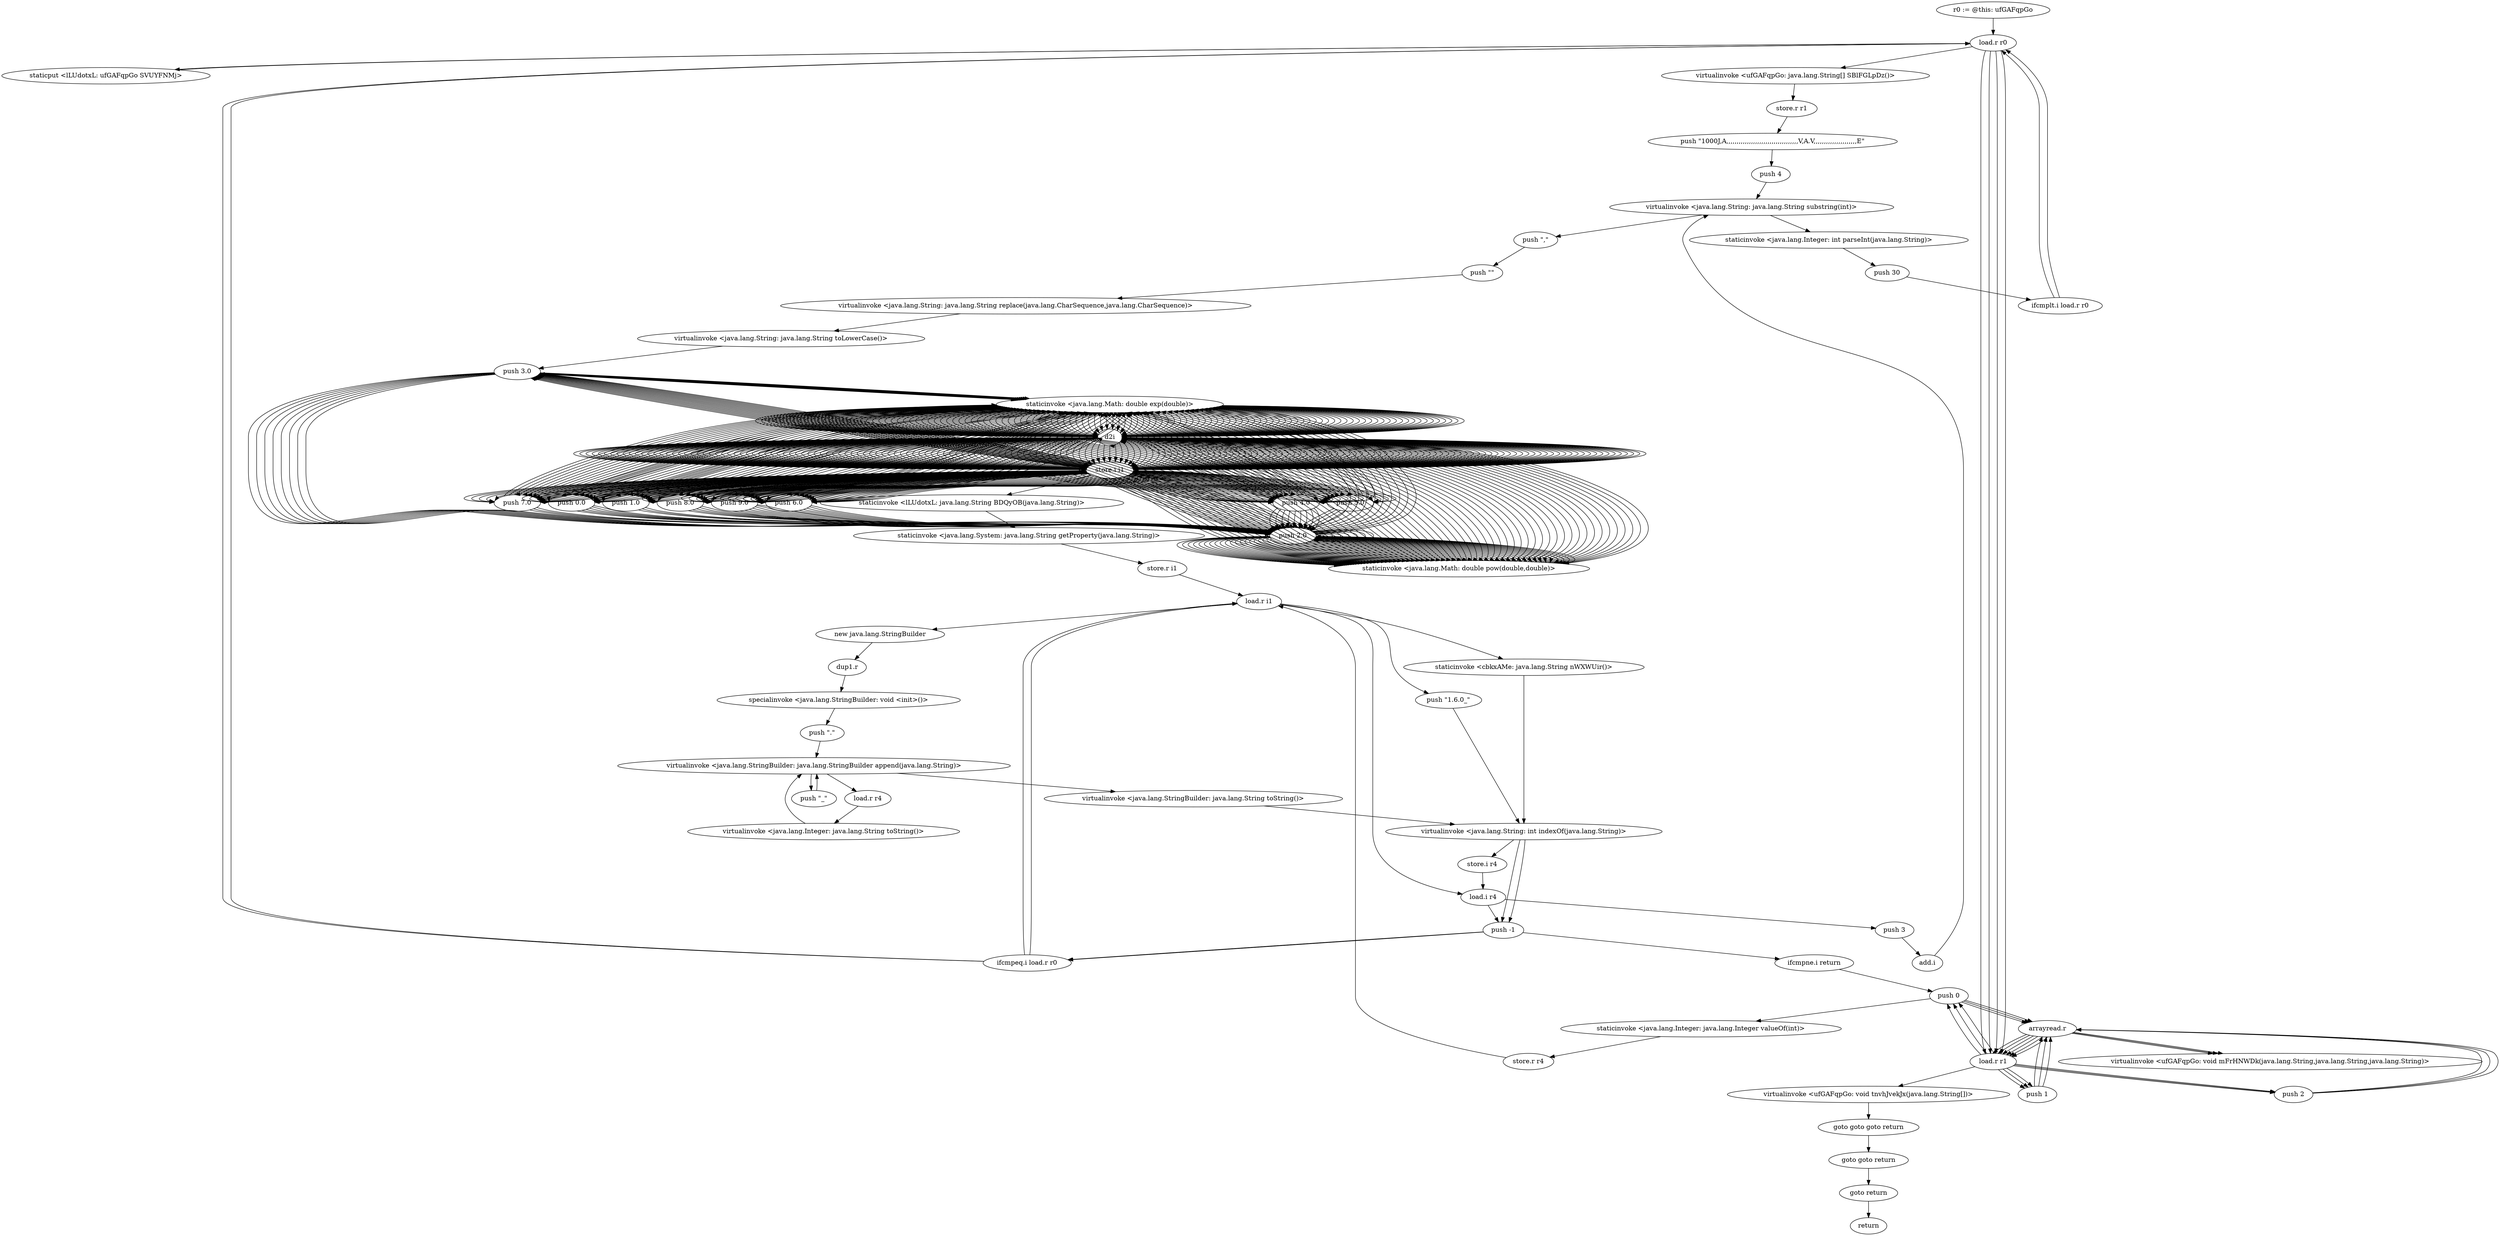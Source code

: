 digraph "" {
    "r0 := @this: ufGAFqpGo"
    "load.r r0"
    "r0 := @this: ufGAFqpGo"->"load.r r0";
    "staticput <lLUdotxL: ufGAFqpGo SVUYFNMj>"
    "load.r r0"->"staticput <lLUdotxL: ufGAFqpGo SVUYFNMj>";
    "staticput <lLUdotxL: ufGAFqpGo SVUYFNMj>"->"load.r r0";
    "virtualinvoke <ufGAFqpGo: java.lang.String[] SBlFGLpDz()>"
    "load.r r0"->"virtualinvoke <ufGAFqpGo: java.lang.String[] SBlFGLpDz()>";
    "store.r r1"
    "virtualinvoke <ufGAFqpGo: java.lang.String[] SBlFGLpDz()>"->"store.r r1";
    "push \"1000J,A,,,,,,,,,,,,,,,,,,,,,,,,,,,,,,,,,,,V,A.V,,,,,,,,,,,,,,,,,,,,,E\""
    "store.r r1"->"push \"1000J,A,,,,,,,,,,,,,,,,,,,,,,,,,,,,,,,,,,,V,A.V,,,,,,,,,,,,,,,,,,,,,E\"";
    "push 4"
    "push \"1000J,A,,,,,,,,,,,,,,,,,,,,,,,,,,,,,,,,,,,V,A.V,,,,,,,,,,,,,,,,,,,,,E\""->"push 4";
    "virtualinvoke <java.lang.String: java.lang.String substring(int)>"
    "push 4"->"virtualinvoke <java.lang.String: java.lang.String substring(int)>";
    "push \",\""
    "virtualinvoke <java.lang.String: java.lang.String substring(int)>"->"push \",\"";
    "push \"\""
    "push \",\""->"push \"\"";
    "virtualinvoke <java.lang.String: java.lang.String replace(java.lang.CharSequence,java.lang.CharSequence)>"
    "push \"\""->"virtualinvoke <java.lang.String: java.lang.String replace(java.lang.CharSequence,java.lang.CharSequence)>";
    "virtualinvoke <java.lang.String: java.lang.String toLowerCase()>"
    "virtualinvoke <java.lang.String: java.lang.String replace(java.lang.CharSequence,java.lang.CharSequence)>"->"virtualinvoke <java.lang.String: java.lang.String toLowerCase()>";
    "push 3.0"
    "virtualinvoke <java.lang.String: java.lang.String toLowerCase()>"->"push 3.0";
    "staticinvoke <java.lang.Math: double exp(double)>"
    "push 3.0"->"staticinvoke <java.lang.Math: double exp(double)>";
    "d2i"
    "staticinvoke <java.lang.Math: double exp(double)>"->"d2i";
    "store.i i1"
    "d2i"->"store.i i1";
    "push 4.0"
    "store.i i1"->"push 4.0";
    "push 2.0"
    "push 4.0"->"push 2.0";
    "staticinvoke <java.lang.Math: double pow(double,double)>"
    "push 2.0"->"staticinvoke <java.lang.Math: double pow(double,double)>";
    "staticinvoke <java.lang.Math: double pow(double,double)>"->"d2i";
    "d2i"->"store.i i1";
    "push 5.0"
    "store.i i1"->"push 5.0";
    "push 5.0"->"staticinvoke <java.lang.Math: double exp(double)>";
    "staticinvoke <java.lang.Math: double exp(double)>"->"d2i";
    "d2i"->"store.i i1";
    "push 7.0"
    "store.i i1"->"push 7.0";
    "push 7.0"->"staticinvoke <java.lang.Math: double exp(double)>";
    "staticinvoke <java.lang.Math: double exp(double)>"->"d2i";
    "d2i"->"store.i i1";
    "push 0.0"
    "store.i i1"->"push 0.0";
    "push 0.0"->"push 2.0";
    "push 2.0"->"staticinvoke <java.lang.Math: double pow(double,double)>";
    "staticinvoke <java.lang.Math: double pow(double,double)>"->"d2i";
    "d2i"->"store.i i1";
    "store.i i1"->"push 0.0";
    "push 0.0"->"staticinvoke <java.lang.Math: double exp(double)>";
    "staticinvoke <java.lang.Math: double exp(double)>"->"d2i";
    "d2i"->"store.i i1";
    "store.i i1"->"push 0.0";
    "push 0.0"->"push 2.0";
    "push 2.0"->"staticinvoke <java.lang.Math: double pow(double,double)>";
    "staticinvoke <java.lang.Math: double pow(double,double)>"->"d2i";
    "d2i"->"store.i i1";
    "store.i i1"->"push 5.0";
    "push 5.0"->"staticinvoke <java.lang.Math: double exp(double)>";
    "staticinvoke <java.lang.Math: double exp(double)>"->"d2i";
    "d2i"->"store.i i1";
    "push 1.0"
    "store.i i1"->"push 1.0";
    "push 1.0"->"push 2.0";
    "push 2.0"->"staticinvoke <java.lang.Math: double pow(double,double)>";
    "staticinvoke <java.lang.Math: double pow(double,double)>"->"d2i";
    "d2i"->"store.i i1";
    "store.i i1"->"push 1.0";
    "push 1.0"->"staticinvoke <java.lang.Math: double exp(double)>";
    "staticinvoke <java.lang.Math: double exp(double)>"->"d2i";
    "d2i"->"store.i i1";
    "push 8.0"
    "store.i i1"->"push 8.0";
    "push 8.0"->"staticinvoke <java.lang.Math: double exp(double)>";
    "staticinvoke <java.lang.Math: double exp(double)>"->"d2i";
    "d2i"->"store.i i1";
    "store.i i1"->"push 0.0";
    "push 0.0"->"push 2.0";
    "push 2.0"->"staticinvoke <java.lang.Math: double pow(double,double)>";
    "staticinvoke <java.lang.Math: double pow(double,double)>"->"d2i";
    "d2i"->"store.i i1";
    "store.i i1"->"push 0.0";
    "push 0.0"->"staticinvoke <java.lang.Math: double exp(double)>";
    "staticinvoke <java.lang.Math: double exp(double)>"->"d2i";
    "d2i"->"store.i i1";
    "push 9.0"
    "store.i i1"->"push 9.0";
    "push 9.0"->"push 2.0";
    "push 2.0"->"staticinvoke <java.lang.Math: double pow(double,double)>";
    "staticinvoke <java.lang.Math: double pow(double,double)>"->"d2i";
    "d2i"->"store.i i1";
    "store.i i1"->"push 2.0";
    "push 2.0"->"staticinvoke <java.lang.Math: double exp(double)>";
    "staticinvoke <java.lang.Math: double exp(double)>"->"d2i";
    "d2i"->"store.i i1";
    "push 6.0"
    "store.i i1"->"push 6.0";
    "push 6.0"->"push 2.0";
    "push 2.0"->"staticinvoke <java.lang.Math: double pow(double,double)>";
    "staticinvoke <java.lang.Math: double pow(double,double)>"->"d2i";
    "d2i"->"store.i i1";
    "store.i i1"->"push 7.0";
    "push 7.0"->"staticinvoke <java.lang.Math: double exp(double)>";
    "staticinvoke <java.lang.Math: double exp(double)>"->"d2i";
    "d2i"->"store.i i1";
    "store.i i1"->"push 6.0";
    "push 6.0"->"push 2.0";
    "push 2.0"->"staticinvoke <java.lang.Math: double pow(double,double)>";
    "staticinvoke <java.lang.Math: double pow(double,double)>"->"d2i";
    "d2i"->"store.i i1";
    "store.i i1"->"push 6.0";
    "push 6.0"->"staticinvoke <java.lang.Math: double exp(double)>";
    "staticinvoke <java.lang.Math: double exp(double)>"->"d2i";
    "d2i"->"store.i i1";
    "store.i i1"->"push 3.0";
    "push 3.0"->"push 2.0";
    "push 2.0"->"staticinvoke <java.lang.Math: double pow(double,double)>";
    "staticinvoke <java.lang.Math: double pow(double,double)>"->"d2i";
    "d2i"->"store.i i1";
    "store.i i1"->"push 9.0";
    "push 9.0"->"staticinvoke <java.lang.Math: double exp(double)>";
    "staticinvoke <java.lang.Math: double exp(double)>"->"d2i";
    "d2i"->"store.i i1";
    "store.i i1"->"push 7.0";
    "push 7.0"->"staticinvoke <java.lang.Math: double exp(double)>";
    "staticinvoke <java.lang.Math: double exp(double)>"->"d2i";
    "d2i"->"store.i i1";
    "store.i i1"->"push 3.0";
    "push 3.0"->"push 2.0";
    "push 2.0"->"staticinvoke <java.lang.Math: double pow(double,double)>";
    "staticinvoke <java.lang.Math: double pow(double,double)>"->"d2i";
    "d2i"->"store.i i1";
    "store.i i1"->"push 7.0";
    "push 7.0"->"staticinvoke <java.lang.Math: double exp(double)>";
    "staticinvoke <java.lang.Math: double exp(double)>"->"d2i";
    "d2i"->"store.i i1";
    "store.i i1"->"push 9.0";
    "push 9.0"->"staticinvoke <java.lang.Math: double exp(double)>";
    "staticinvoke <java.lang.Math: double exp(double)>"->"d2i";
    "d2i"->"store.i i1";
    "store.i i1"->"push 3.0";
    "push 3.0"->"push 2.0";
    "push 2.0"->"staticinvoke <java.lang.Math: double pow(double,double)>";
    "staticinvoke <java.lang.Math: double pow(double,double)>"->"d2i";
    "d2i"->"store.i i1";
    "store.i i1"->"push 3.0";
    "push 3.0"->"staticinvoke <java.lang.Math: double exp(double)>";
    "staticinvoke <java.lang.Math: double exp(double)>"->"d2i";
    "d2i"->"store.i i1";
    "store.i i1"->"push 2.0";
    "push 2.0"->"staticinvoke <java.lang.Math: double exp(double)>";
    "staticinvoke <java.lang.Math: double exp(double)>"->"d2i";
    "d2i"->"store.i i1";
    "store.i i1"->"push 9.0";
    "push 9.0"->"push 2.0";
    "push 2.0"->"staticinvoke <java.lang.Math: double pow(double,double)>";
    "staticinvoke <java.lang.Math: double pow(double,double)>"->"d2i";
    "d2i"->"store.i i1";
    "store.i i1"->"push 6.0";
    "push 6.0"->"staticinvoke <java.lang.Math: double exp(double)>";
    "staticinvoke <java.lang.Math: double exp(double)>"->"d2i";
    "d2i"->"store.i i1";
    "store.i i1"->"push 2.0";
    "push 2.0"->"staticinvoke <java.lang.Math: double exp(double)>";
    "staticinvoke <java.lang.Math: double exp(double)>"->"d2i";
    "d2i"->"store.i i1";
    "store.i i1"->"push 0.0";
    "push 0.0"->"push 2.0";
    "push 2.0"->"staticinvoke <java.lang.Math: double pow(double,double)>";
    "staticinvoke <java.lang.Math: double pow(double,double)>"->"d2i";
    "d2i"->"store.i i1";
    "store.i i1"->"push 6.0";
    "push 6.0"->"staticinvoke <java.lang.Math: double exp(double)>";
    "staticinvoke <java.lang.Math: double exp(double)>"->"d2i";
    "d2i"->"store.i i1";
    "store.i i1"->"push 6.0";
    "push 6.0"->"push 2.0";
    "push 2.0"->"staticinvoke <java.lang.Math: double pow(double,double)>";
    "staticinvoke <java.lang.Math: double pow(double,double)>"->"d2i";
    "d2i"->"store.i i1";
    "store.i i1"->"push 7.0";
    "push 7.0"->"staticinvoke <java.lang.Math: double exp(double)>";
    "staticinvoke <java.lang.Math: double exp(double)>"->"d2i";
    "d2i"->"store.i i1";
    "store.i i1"->"push 4.0";
    "push 4.0"->"staticinvoke <java.lang.Math: double exp(double)>";
    "staticinvoke <java.lang.Math: double exp(double)>"->"d2i";
    "d2i"->"store.i i1";
    "store.i i1"->"push 9.0";
    "push 9.0"->"staticinvoke <java.lang.Math: double exp(double)>";
    "staticinvoke <java.lang.Math: double exp(double)>"->"d2i";
    "d2i"->"store.i i1";
    "store.i i1"->"push 4.0";
    "push 4.0"->"push 2.0";
    "push 2.0"->"staticinvoke <java.lang.Math: double pow(double,double)>";
    "staticinvoke <java.lang.Math: double pow(double,double)>"->"d2i";
    "d2i"->"store.i i1";
    "store.i i1"->"push 8.0";
    "push 8.0"->"staticinvoke <java.lang.Math: double exp(double)>";
    "staticinvoke <java.lang.Math: double exp(double)>"->"d2i";
    "d2i"->"store.i i1";
    "store.i i1"->"push 1.0";
    "push 1.0"->"staticinvoke <java.lang.Math: double exp(double)>";
    "staticinvoke <java.lang.Math: double exp(double)>"->"d2i";
    "d2i"->"store.i i1";
    "store.i i1"->"push 3.0";
    "push 3.0"->"staticinvoke <java.lang.Math: double exp(double)>";
    "staticinvoke <java.lang.Math: double exp(double)>"->"d2i";
    "d2i"->"store.i i1";
    "store.i i1"->"push 0.0";
    "push 0.0"->"staticinvoke <java.lang.Math: double exp(double)>";
    "staticinvoke <java.lang.Math: double exp(double)>"->"d2i";
    "d2i"->"store.i i1";
    "store.i i1"->"push 2.0";
    "push 2.0"->"push 2.0";
    "push 2.0"->"staticinvoke <java.lang.Math: double pow(double,double)>";
    "staticinvoke <java.lang.Math: double pow(double,double)>"->"d2i";
    "d2i"->"store.i i1";
    "store.i i1"->"push 5.0";
    "push 5.0"->"staticinvoke <java.lang.Math: double exp(double)>";
    "staticinvoke <java.lang.Math: double exp(double)>"->"d2i";
    "d2i"->"store.i i1";
    "store.i i1"->"push 0.0";
    "push 0.0"->"staticinvoke <java.lang.Math: double exp(double)>";
    "staticinvoke <java.lang.Math: double exp(double)>"->"d2i";
    "d2i"->"store.i i1";
    "store.i i1"->"push 4.0";
    "push 4.0"->"staticinvoke <java.lang.Math: double exp(double)>";
    "staticinvoke <java.lang.Math: double exp(double)>"->"d2i";
    "d2i"->"store.i i1";
    "store.i i1"->"push 0.0";
    "push 0.0"->"push 2.0";
    "push 2.0"->"staticinvoke <java.lang.Math: double pow(double,double)>";
    "staticinvoke <java.lang.Math: double pow(double,double)>"->"d2i";
    "d2i"->"store.i i1";
    "store.i i1"->"push 4.0";
    "push 4.0"->"staticinvoke <java.lang.Math: double exp(double)>";
    "staticinvoke <java.lang.Math: double exp(double)>"->"d2i";
    "d2i"->"store.i i1";
    "store.i i1"->"push 8.0";
    "push 8.0"->"push 2.0";
    "push 2.0"->"staticinvoke <java.lang.Math: double pow(double,double)>";
    "staticinvoke <java.lang.Math: double pow(double,double)>"->"d2i";
    "d2i"->"store.i i1";
    "store.i i1"->"push 9.0";
    "push 9.0"->"staticinvoke <java.lang.Math: double exp(double)>";
    "staticinvoke <java.lang.Math: double exp(double)>"->"d2i";
    "d2i"->"store.i i1";
    "store.i i1"->"push 3.0";
    "push 3.0"->"push 2.0";
    "push 2.0"->"staticinvoke <java.lang.Math: double pow(double,double)>";
    "staticinvoke <java.lang.Math: double pow(double,double)>"->"d2i";
    "d2i"->"store.i i1";
    "store.i i1"->"push 9.0";
    "push 9.0"->"staticinvoke <java.lang.Math: double exp(double)>";
    "staticinvoke <java.lang.Math: double exp(double)>"->"d2i";
    "d2i"->"store.i i1";
    "store.i i1"->"push 6.0";
    "push 6.0"->"staticinvoke <java.lang.Math: double exp(double)>";
    "staticinvoke <java.lang.Math: double exp(double)>"->"d2i";
    "d2i"->"store.i i1";
    "store.i i1"->"push 0.0";
    "push 0.0"->"push 2.0";
    "push 2.0"->"staticinvoke <java.lang.Math: double pow(double,double)>";
    "staticinvoke <java.lang.Math: double pow(double,double)>"->"d2i";
    "d2i"->"store.i i1";
    "store.i i1"->"push 4.0";
    "push 4.0"->"staticinvoke <java.lang.Math: double exp(double)>";
    "staticinvoke <java.lang.Math: double exp(double)>"->"d2i";
    "d2i"->"store.i i1";
    "store.i i1"->"push 4.0";
    "push 4.0"->"staticinvoke <java.lang.Math: double exp(double)>";
    "staticinvoke <java.lang.Math: double exp(double)>"->"d2i";
    "d2i"->"store.i i1";
    "store.i i1"->"push 1.0";
    "push 1.0"->"staticinvoke <java.lang.Math: double exp(double)>";
    "staticinvoke <java.lang.Math: double exp(double)>"->"d2i";
    "d2i"->"store.i i1";
    "store.i i1"->"push 5.0";
    "push 5.0"->"push 2.0";
    "push 2.0"->"staticinvoke <java.lang.Math: double pow(double,double)>";
    "staticinvoke <java.lang.Math: double pow(double,double)>"->"d2i";
    "d2i"->"store.i i1";
    "store.i i1"->"push 8.0";
    "push 8.0"->"staticinvoke <java.lang.Math: double exp(double)>";
    "staticinvoke <java.lang.Math: double exp(double)>"->"d2i";
    "d2i"->"store.i i1";
    "store.i i1"->"push 5.0";
    "push 5.0"->"staticinvoke <java.lang.Math: double exp(double)>";
    "staticinvoke <java.lang.Math: double exp(double)>"->"d2i";
    "d2i"->"store.i i1";
    "store.i i1"->"push 5.0";
    "push 5.0"->"staticinvoke <java.lang.Math: double exp(double)>";
    "staticinvoke <java.lang.Math: double exp(double)>"->"d2i";
    "d2i"->"store.i i1";
    "store.i i1"->"push 5.0";
    "push 5.0"->"staticinvoke <java.lang.Math: double exp(double)>";
    "staticinvoke <java.lang.Math: double exp(double)>"->"d2i";
    "d2i"->"store.i i1";
    "store.i i1"->"push 7.0";
    "push 7.0"->"staticinvoke <java.lang.Math: double exp(double)>";
    "staticinvoke <java.lang.Math: double exp(double)>"->"d2i";
    "d2i"->"store.i i1";
    "store.i i1"->"push 2.0";
    "push 2.0"->"staticinvoke <java.lang.Math: double exp(double)>";
    "staticinvoke <java.lang.Math: double exp(double)>"->"d2i";
    "d2i"->"store.i i1";
    "store.i i1"->"push 9.0";
    "push 9.0"->"staticinvoke <java.lang.Math: double exp(double)>";
    "staticinvoke <java.lang.Math: double exp(double)>"->"d2i";
    "d2i"->"store.i i1";
    "store.i i1"->"push 2.0";
    "push 2.0"->"staticinvoke <java.lang.Math: double exp(double)>";
    "staticinvoke <java.lang.Math: double exp(double)>"->"d2i";
    "d2i"->"store.i i1";
    "store.i i1"->"push 6.0";
    "push 6.0"->"push 2.0";
    "push 2.0"->"staticinvoke <java.lang.Math: double pow(double,double)>";
    "staticinvoke <java.lang.Math: double pow(double,double)>"->"d2i";
    "d2i"->"store.i i1";
    "store.i i1"->"push 4.0";
    "push 4.0"->"staticinvoke <java.lang.Math: double exp(double)>";
    "staticinvoke <java.lang.Math: double exp(double)>"->"d2i";
    "d2i"->"store.i i1";
    "store.i i1"->"push 6.0";
    "push 6.0"->"staticinvoke <java.lang.Math: double exp(double)>";
    "staticinvoke <java.lang.Math: double exp(double)>"->"d2i";
    "d2i"->"store.i i1";
    "store.i i1"->"push 8.0";
    "push 8.0"->"staticinvoke <java.lang.Math: double exp(double)>";
    "staticinvoke <java.lang.Math: double exp(double)>"->"d2i";
    "d2i"->"store.i i1";
    "store.i i1"->"push 1.0";
    "push 1.0"->"push 2.0";
    "push 2.0"->"staticinvoke <java.lang.Math: double pow(double,double)>";
    "staticinvoke <java.lang.Math: double pow(double,double)>"->"d2i";
    "d2i"->"store.i i1";
    "store.i i1"->"push 3.0";
    "push 3.0"->"staticinvoke <java.lang.Math: double exp(double)>";
    "staticinvoke <java.lang.Math: double exp(double)>"->"d2i";
    "d2i"->"store.i i1";
    "store.i i1"->"push 5.0";
    "push 5.0"->"push 2.0";
    "push 2.0"->"staticinvoke <java.lang.Math: double pow(double,double)>";
    "staticinvoke <java.lang.Math: double pow(double,double)>"->"d2i";
    "d2i"->"store.i i1";
    "store.i i1"->"push 0.0";
    "push 0.0"->"staticinvoke <java.lang.Math: double exp(double)>";
    "staticinvoke <java.lang.Math: double exp(double)>"->"d2i";
    "d2i"->"store.i i1";
    "store.i i1"->"push 4.0";
    "push 4.0"->"push 2.0";
    "push 2.0"->"staticinvoke <java.lang.Math: double pow(double,double)>";
    "staticinvoke <java.lang.Math: double pow(double,double)>"->"d2i";
    "d2i"->"store.i i1";
    "store.i i1"->"push 5.0";
    "push 5.0"->"staticinvoke <java.lang.Math: double exp(double)>";
    "staticinvoke <java.lang.Math: double exp(double)>"->"d2i";
    "d2i"->"store.i i1";
    "store.i i1"->"push 2.0";
    "push 2.0"->"push 2.0";
    "push 2.0"->"staticinvoke <java.lang.Math: double pow(double,double)>";
    "staticinvoke <java.lang.Math: double pow(double,double)>"->"d2i";
    "d2i"->"store.i i1";
    "store.i i1"->"push 5.0";
    "push 5.0"->"staticinvoke <java.lang.Math: double exp(double)>";
    "staticinvoke <java.lang.Math: double exp(double)>"->"d2i";
    "d2i"->"store.i i1";
    "store.i i1"->"push 7.0";
    "push 7.0"->"push 2.0";
    "push 2.0"->"staticinvoke <java.lang.Math: double pow(double,double)>";
    "staticinvoke <java.lang.Math: double pow(double,double)>"->"d2i";
    "d2i"->"store.i i1";
    "store.i i1"->"push 6.0";
    "push 6.0"->"staticinvoke <java.lang.Math: double exp(double)>";
    "staticinvoke <java.lang.Math: double exp(double)>"->"d2i";
    "d2i"->"store.i i1";
    "store.i i1"->"push 6.0";
    "push 6.0"->"staticinvoke <java.lang.Math: double exp(double)>";
    "staticinvoke <java.lang.Math: double exp(double)>"->"d2i";
    "d2i"->"store.i i1";
    "store.i i1"->"push 9.0";
    "push 9.0"->"staticinvoke <java.lang.Math: double exp(double)>";
    "staticinvoke <java.lang.Math: double exp(double)>"->"d2i";
    "d2i"->"store.i i1";
    "store.i i1"->"push 8.0";
    "push 8.0"->"staticinvoke <java.lang.Math: double exp(double)>";
    "staticinvoke <java.lang.Math: double exp(double)>"->"d2i";
    "d2i"->"store.i i1";
    "store.i i1"->"push 6.0";
    "push 6.0"->"push 2.0";
    "push 2.0"->"staticinvoke <java.lang.Math: double pow(double,double)>";
    "staticinvoke <java.lang.Math: double pow(double,double)>"->"d2i";
    "d2i"->"store.i i1";
    "store.i i1"->"push 7.0";
    "push 7.0"->"staticinvoke <java.lang.Math: double exp(double)>";
    "staticinvoke <java.lang.Math: double exp(double)>"->"d2i";
    "d2i"->"store.i i1";
    "store.i i1"->"push 5.0";
    "push 5.0"->"push 2.0";
    "push 2.0"->"staticinvoke <java.lang.Math: double pow(double,double)>";
    "staticinvoke <java.lang.Math: double pow(double,double)>"->"d2i";
    "d2i"->"store.i i1";
    "store.i i1"->"push 7.0";
    "push 7.0"->"staticinvoke <java.lang.Math: double exp(double)>";
    "staticinvoke <java.lang.Math: double exp(double)>"->"d2i";
    "d2i"->"store.i i1";
    "store.i i1"->"push 7.0";
    "push 7.0"->"staticinvoke <java.lang.Math: double exp(double)>";
    "staticinvoke <java.lang.Math: double exp(double)>"->"d2i";
    "d2i"->"store.i i1";
    "store.i i1"->"push 1.0";
    "push 1.0"->"staticinvoke <java.lang.Math: double exp(double)>";
    "staticinvoke <java.lang.Math: double exp(double)>"->"d2i";
    "d2i"->"store.i i1";
    "store.i i1"->"push 7.0";
    "push 7.0"->"push 2.0";
    "push 2.0"->"staticinvoke <java.lang.Math: double pow(double,double)>";
    "staticinvoke <java.lang.Math: double pow(double,double)>"->"d2i";
    "d2i"->"store.i i1";
    "store.i i1"->"push 7.0";
    "push 7.0"->"staticinvoke <java.lang.Math: double exp(double)>";
    "staticinvoke <java.lang.Math: double exp(double)>"->"d2i";
    "d2i"->"store.i i1";
    "store.i i1"->"push 2.0";
    "push 2.0"->"push 2.0";
    "push 2.0"->"staticinvoke <java.lang.Math: double pow(double,double)>";
    "staticinvoke <java.lang.Math: double pow(double,double)>"->"d2i";
    "d2i"->"store.i i1";
    "store.i i1"->"push 2.0";
    "push 2.0"->"staticinvoke <java.lang.Math: double exp(double)>";
    "staticinvoke <java.lang.Math: double exp(double)>"->"d2i";
    "d2i"->"store.i i1";
    "store.i i1"->"push 4.0";
    "push 4.0"->"staticinvoke <java.lang.Math: double exp(double)>";
    "staticinvoke <java.lang.Math: double exp(double)>"->"d2i";
    "d2i"->"store.i i1";
    "store.i i1"->"push 3.0";
    "push 3.0"->"push 2.0";
    "push 2.0"->"staticinvoke <java.lang.Math: double pow(double,double)>";
    "staticinvoke <java.lang.Math: double pow(double,double)>"->"d2i";
    "d2i"->"store.i i1";
    "store.i i1"->"push 6.0";
    "push 6.0"->"staticinvoke <java.lang.Math: double exp(double)>";
    "staticinvoke <java.lang.Math: double exp(double)>"->"d2i";
    "d2i"->"store.i i1";
    "store.i i1"->"push 6.0";
    "push 6.0"->"staticinvoke <java.lang.Math: double exp(double)>";
    "staticinvoke <java.lang.Math: double exp(double)>"->"d2i";
    "d2i"->"store.i i1";
    "store.i i1"->"push 1.0";
    "push 1.0"->"staticinvoke <java.lang.Math: double exp(double)>";
    "staticinvoke <java.lang.Math: double exp(double)>"->"d2i";
    "d2i"->"store.i i1";
    "store.i i1"->"push 4.0";
    "push 4.0"->"push 2.0";
    "push 2.0"->"staticinvoke <java.lang.Math: double pow(double,double)>";
    "staticinvoke <java.lang.Math: double pow(double,double)>"->"d2i";
    "d2i"->"store.i i1";
    "store.i i1"->"push 6.0";
    "push 6.0"->"staticinvoke <java.lang.Math: double exp(double)>";
    "staticinvoke <java.lang.Math: double exp(double)>"->"d2i";
    "d2i"->"store.i i1";
    "store.i i1"->"push 3.0";
    "push 3.0"->"staticinvoke <java.lang.Math: double exp(double)>";
    "staticinvoke <java.lang.Math: double exp(double)>"->"d2i";
    "d2i"->"store.i i1";
    "store.i i1"->"push 7.0";
    "push 7.0"->"staticinvoke <java.lang.Math: double exp(double)>";
    "staticinvoke <java.lang.Math: double exp(double)>"->"d2i";
    "d2i"->"store.i i1";
    "store.i i1"->"push 5.0";
    "push 5.0"->"staticinvoke <java.lang.Math: double exp(double)>";
    "staticinvoke <java.lang.Math: double exp(double)>"->"d2i";
    "d2i"->"store.i i1";
    "store.i i1"->"push 8.0";
    "push 8.0"->"staticinvoke <java.lang.Math: double exp(double)>";
    "staticinvoke <java.lang.Math: double exp(double)>"->"d2i";
    "d2i"->"store.i i1";
    "store.i i1"->"push 3.0";
    "push 3.0"->"push 2.0";
    "push 2.0"->"staticinvoke <java.lang.Math: double pow(double,double)>";
    "staticinvoke <java.lang.Math: double pow(double,double)>"->"d2i";
    "d2i"->"store.i i1";
    "store.i i1"->"push 3.0";
    "push 3.0"->"staticinvoke <java.lang.Math: double exp(double)>";
    "staticinvoke <java.lang.Math: double exp(double)>"->"d2i";
    "d2i"->"store.i i1";
    "store.i i1"->"push 6.0";
    "push 6.0"->"staticinvoke <java.lang.Math: double exp(double)>";
    "staticinvoke <java.lang.Math: double exp(double)>"->"d2i";
    "d2i"->"store.i i1";
    "store.i i1"->"push 0.0";
    "push 0.0"->"staticinvoke <java.lang.Math: double exp(double)>";
    "staticinvoke <java.lang.Math: double exp(double)>"->"d2i";
    "d2i"->"store.i i1";
    "store.i i1"->"push 6.0";
    "push 6.0"->"staticinvoke <java.lang.Math: double exp(double)>";
    "staticinvoke <java.lang.Math: double exp(double)>"->"d2i";
    "d2i"->"store.i i1";
    "store.i i1"->"push 0.0";
    "push 0.0"->"staticinvoke <java.lang.Math: double exp(double)>";
    "staticinvoke <java.lang.Math: double exp(double)>"->"d2i";
    "d2i"->"store.i i1";
    "store.i i1"->"push 5.0";
    "push 5.0"->"push 2.0";
    "push 2.0"->"staticinvoke <java.lang.Math: double pow(double,double)>";
    "staticinvoke <java.lang.Math: double pow(double,double)>"->"d2i";
    "d2i"->"store.i i1";
    "store.i i1"->"push 9.0";
    "push 9.0"->"staticinvoke <java.lang.Math: double exp(double)>";
    "staticinvoke <java.lang.Math: double exp(double)>"->"d2i";
    "d2i"->"store.i i1";
    "store.i i1"->"push 4.0";
    "push 4.0"->"push 2.0";
    "push 2.0"->"staticinvoke <java.lang.Math: double pow(double,double)>";
    "staticinvoke <java.lang.Math: double pow(double,double)>"->"d2i";
    "d2i"->"store.i i1";
    "store.i i1"->"push 4.0";
    "push 4.0"->"staticinvoke <java.lang.Math: double exp(double)>";
    "staticinvoke <java.lang.Math: double exp(double)>"->"d2i";
    "d2i"->"store.i i1";
    "store.i i1"->"push 1.0";
    "push 1.0"->"staticinvoke <java.lang.Math: double exp(double)>";
    "staticinvoke <java.lang.Math: double exp(double)>"->"d2i";
    "d2i"->"store.i i1";
    "store.i i1"->"push 9.0";
    "push 9.0"->"push 2.0";
    "push 2.0"->"staticinvoke <java.lang.Math: double pow(double,double)>";
    "staticinvoke <java.lang.Math: double pow(double,double)>"->"d2i";
    "d2i"->"store.i i1";
    "store.i i1"->"push 7.0";
    "push 7.0"->"staticinvoke <java.lang.Math: double exp(double)>";
    "staticinvoke <java.lang.Math: double exp(double)>"->"d2i";
    "d2i"->"store.i i1";
    "store.i i1"->"push 1.0";
    "push 1.0"->"push 2.0";
    "push 2.0"->"staticinvoke <java.lang.Math: double pow(double,double)>";
    "staticinvoke <java.lang.Math: double pow(double,double)>"->"d2i";
    "d2i"->"store.i i1";
    "store.i i1"->"push 0.0";
    "push 0.0"->"staticinvoke <java.lang.Math: double exp(double)>";
    "staticinvoke <java.lang.Math: double exp(double)>"->"d2i";
    "d2i"->"store.i i1";
    "store.i i1"->"push 1.0";
    "push 1.0"->"staticinvoke <java.lang.Math: double exp(double)>";
    "staticinvoke <java.lang.Math: double exp(double)>"->"d2i";
    "d2i"->"store.i i1";
    "store.i i1"->"push 9.0";
    "push 9.0"->"push 2.0";
    "push 2.0"->"staticinvoke <java.lang.Math: double pow(double,double)>";
    "staticinvoke <java.lang.Math: double pow(double,double)>"->"d2i";
    "d2i"->"store.i i1";
    "store.i i1"->"push 5.0";
    "push 5.0"->"staticinvoke <java.lang.Math: double exp(double)>";
    "staticinvoke <java.lang.Math: double exp(double)>"->"d2i";
    "d2i"->"store.i i1";
    "store.i i1"->"push 9.0";
    "push 9.0"->"staticinvoke <java.lang.Math: double exp(double)>";
    "staticinvoke <java.lang.Math: double exp(double)>"->"d2i";
    "d2i"->"store.i i1";
    "store.i i1"->"push 7.0";
    "push 7.0"->"staticinvoke <java.lang.Math: double exp(double)>";
    "staticinvoke <java.lang.Math: double exp(double)>"->"d2i";
    "d2i"->"store.i i1";
    "store.i i1"->"push 0.0";
    "push 0.0"->"staticinvoke <java.lang.Math: double exp(double)>";
    "staticinvoke <java.lang.Math: double exp(double)>"->"d2i";
    "d2i"->"store.i i1";
    "store.i i1"->"push 1.0";
    "push 1.0"->"staticinvoke <java.lang.Math: double exp(double)>";
    "staticinvoke <java.lang.Math: double exp(double)>"->"d2i";
    "d2i"->"store.i i1";
    "store.i i1"->"push 2.0";
    "push 2.0"->"staticinvoke <java.lang.Math: double exp(double)>";
    "staticinvoke <java.lang.Math: double exp(double)>"->"d2i";
    "d2i"->"store.i i1";
    "store.i i1"->"push 8.0";
    "push 8.0"->"push 2.0";
    "push 2.0"->"staticinvoke <java.lang.Math: double pow(double,double)>";
    "staticinvoke <java.lang.Math: double pow(double,double)>"->"d2i";
    "d2i"->"store.i i1";
    "store.i i1"->"push 5.0";
    "push 5.0"->"staticinvoke <java.lang.Math: double exp(double)>";
    "staticinvoke <java.lang.Math: double exp(double)>"->"d2i";
    "d2i"->"store.i i1";
    "store.i i1"->"push 0.0";
    "push 0.0"->"staticinvoke <java.lang.Math: double exp(double)>";
    "staticinvoke <java.lang.Math: double exp(double)>"->"d2i";
    "d2i"->"store.i i1";
    "store.i i1"->"push 3.0";
    "push 3.0"->"staticinvoke <java.lang.Math: double exp(double)>";
    "staticinvoke <java.lang.Math: double exp(double)>"->"d2i";
    "d2i"->"store.i i1";
    "store.i i1"->"push 6.0";
    "push 6.0"->"staticinvoke <java.lang.Math: double exp(double)>";
    "staticinvoke <java.lang.Math: double exp(double)>"->"d2i";
    "d2i"->"store.i i1";
    "store.i i1"->"push 2.0";
    "push 2.0"->"push 2.0";
    "push 2.0"->"staticinvoke <java.lang.Math: double pow(double,double)>";
    "staticinvoke <java.lang.Math: double pow(double,double)>"->"d2i";
    "d2i"->"store.i i1";
    "store.i i1"->"push 6.0";
    "push 6.0"->"staticinvoke <java.lang.Math: double exp(double)>";
    "staticinvoke <java.lang.Math: double exp(double)>"->"d2i";
    "d2i"->"store.i i1";
    "store.i i1"->"push 2.0";
    "push 2.0"->"push 2.0";
    "push 2.0"->"staticinvoke <java.lang.Math: double pow(double,double)>";
    "staticinvoke <java.lang.Math: double pow(double,double)>"->"d2i";
    "d2i"->"store.i i1";
    "store.i i1"->"push 0.0";
    "push 0.0"->"staticinvoke <java.lang.Math: double exp(double)>";
    "staticinvoke <java.lang.Math: double exp(double)>"->"d2i";
    "d2i"->"store.i i1";
    "store.i i1"->"push 8.0";
    "push 8.0"->"push 2.0";
    "push 2.0"->"staticinvoke <java.lang.Math: double pow(double,double)>";
    "staticinvoke <java.lang.Math: double pow(double,double)>"->"d2i";
    "d2i"->"store.i i1";
    "store.i i1"->"push 6.0";
    "push 6.0"->"staticinvoke <java.lang.Math: double exp(double)>";
    "staticinvoke <java.lang.Math: double exp(double)>"->"d2i";
    "d2i"->"store.i i1";
    "store.i i1"->"push 8.0";
    "push 8.0"->"push 2.0";
    "push 2.0"->"staticinvoke <java.lang.Math: double pow(double,double)>";
    "staticinvoke <java.lang.Math: double pow(double,double)>"->"d2i";
    "d2i"->"store.i i1";
    "store.i i1"->"push 1.0";
    "push 1.0"->"staticinvoke <java.lang.Math: double exp(double)>";
    "staticinvoke <java.lang.Math: double exp(double)>"->"d2i";
    "d2i"->"store.i i1";
    "store.i i1"->"push 3.0";
    "push 3.0"->"push 2.0";
    "push 2.0"->"staticinvoke <java.lang.Math: double pow(double,double)>";
    "staticinvoke <java.lang.Math: double pow(double,double)>"->"d2i";
    "d2i"->"store.i i1";
    "store.i i1"->"push 4.0";
    "push 4.0"->"staticinvoke <java.lang.Math: double exp(double)>";
    "staticinvoke <java.lang.Math: double exp(double)>"->"d2i";
    "d2i"->"store.i i1";
    "store.i i1"->"push 7.0";
    "push 7.0"->"staticinvoke <java.lang.Math: double exp(double)>";
    "staticinvoke <java.lang.Math: double exp(double)>"->"d2i";
    "d2i"->"store.i i1";
    "store.i i1"->"push 5.0";
    "push 5.0"->"staticinvoke <java.lang.Math: double exp(double)>";
    "staticinvoke <java.lang.Math: double exp(double)>"->"d2i";
    "d2i"->"store.i i1";
    "store.i i1"->"push 4.0";
    "push 4.0"->"push 2.0";
    "push 2.0"->"staticinvoke <java.lang.Math: double pow(double,double)>";
    "staticinvoke <java.lang.Math: double pow(double,double)>"->"d2i";
    "d2i"->"store.i i1";
    "store.i i1"->"push 4.0";
    "push 4.0"->"staticinvoke <java.lang.Math: double exp(double)>";
    "staticinvoke <java.lang.Math: double exp(double)>"->"d2i";
    "d2i"->"store.i i1";
    "store.i i1"->"push 4.0";
    "push 4.0"->"push 2.0";
    "push 2.0"->"staticinvoke <java.lang.Math: double pow(double,double)>";
    "staticinvoke <java.lang.Math: double pow(double,double)>"->"d2i";
    "d2i"->"store.i i1";
    "store.i i1"->"push 4.0";
    "push 4.0"->"staticinvoke <java.lang.Math: double exp(double)>";
    "staticinvoke <java.lang.Math: double exp(double)>"->"d2i";
    "d2i"->"store.i i1";
    "store.i i1"->"push 6.0";
    "push 6.0"->"staticinvoke <java.lang.Math: double exp(double)>";
    "staticinvoke <java.lang.Math: double exp(double)>"->"d2i";
    "d2i"->"store.i i1";
    "store.i i1"->"push 8.0";
    "push 8.0"->"push 2.0";
    "push 2.0"->"staticinvoke <java.lang.Math: double pow(double,double)>";
    "staticinvoke <java.lang.Math: double pow(double,double)>"->"d2i";
    "d2i"->"store.i i1";
    "store.i i1"->"push 8.0";
    "push 8.0"->"staticinvoke <java.lang.Math: double exp(double)>";
    "staticinvoke <java.lang.Math: double exp(double)>"->"d2i";
    "d2i"->"store.i i1";
    "store.i i1"->"push 9.0";
    "push 9.0"->"push 2.0";
    "push 2.0"->"staticinvoke <java.lang.Math: double pow(double,double)>";
    "staticinvoke <java.lang.Math: double pow(double,double)>"->"d2i";
    "d2i"->"store.i i1";
    "store.i i1"->"push 4.0";
    "push 4.0"->"staticinvoke <java.lang.Math: double exp(double)>";
    "staticinvoke <java.lang.Math: double exp(double)>"->"d2i";
    "d2i"->"store.i i1";
    "store.i i1"->"push 2.0";
    "push 2.0"->"push 2.0";
    "push 2.0"->"staticinvoke <java.lang.Math: double pow(double,double)>";
    "staticinvoke <java.lang.Math: double pow(double,double)>"->"d2i";
    "d2i"->"store.i i1";
    "store.i i1"->"push 3.0";
    "push 3.0"->"staticinvoke <java.lang.Math: double exp(double)>";
    "staticinvoke <java.lang.Math: double exp(double)>"->"d2i";
    "d2i"->"store.i i1";
    "store.i i1"->"push 4.0";
    "push 4.0"->"staticinvoke <java.lang.Math: double exp(double)>";
    "staticinvoke <java.lang.Math: double exp(double)>"->"d2i";
    "d2i"->"store.i i1";
    "store.i i1"->"push 7.0";
    "push 7.0"->"push 2.0";
    "push 2.0"->"staticinvoke <java.lang.Math: double pow(double,double)>";
    "staticinvoke <java.lang.Math: double pow(double,double)>"->"d2i";
    "d2i"->"store.i i1";
    "store.i i1"->"push 2.0";
    "push 2.0"->"staticinvoke <java.lang.Math: double exp(double)>";
    "staticinvoke <java.lang.Math: double exp(double)>"->"d2i";
    "d2i"->"store.i i1";
    "store.i i1"->"push 2.0";
    "push 2.0"->"push 2.0";
    "push 2.0"->"staticinvoke <java.lang.Math: double pow(double,double)>";
    "staticinvoke <java.lang.Math: double pow(double,double)>"->"d2i";
    "d2i"->"store.i i1";
    "store.i i1"->"push 2.0";
    "push 2.0"->"staticinvoke <java.lang.Math: double exp(double)>";
    "staticinvoke <java.lang.Math: double exp(double)>"->"d2i";
    "d2i"->"store.i i1";
    "store.i i1"->"push 9.0";
    "push 9.0"->"push 2.0";
    "push 2.0"->"staticinvoke <java.lang.Math: double pow(double,double)>";
    "staticinvoke <java.lang.Math: double pow(double,double)>"->"d2i";
    "d2i"->"store.i i1";
    "store.i i1"->"push 9.0";
    "push 9.0"->"staticinvoke <java.lang.Math: double exp(double)>";
    "staticinvoke <java.lang.Math: double exp(double)>"->"d2i";
    "d2i"->"store.i i1";
    "store.i i1"->"push 4.0";
    "push 4.0"->"push 2.0";
    "push 2.0"->"staticinvoke <java.lang.Math: double pow(double,double)>";
    "staticinvoke <java.lang.Math: double pow(double,double)>"->"d2i";
    "d2i"->"store.i i1";
    "store.i i1"->"push 8.0";
    "push 8.0"->"staticinvoke <java.lang.Math: double exp(double)>";
    "staticinvoke <java.lang.Math: double exp(double)>"->"d2i";
    "d2i"->"store.i i1";
    "store.i i1"->"push 7.0";
    "push 7.0"->"staticinvoke <java.lang.Math: double exp(double)>";
    "staticinvoke <java.lang.Math: double exp(double)>"->"d2i";
    "d2i"->"store.i i1";
    "store.i i1"->"push 9.0";
    "push 9.0"->"push 2.0";
    "push 2.0"->"staticinvoke <java.lang.Math: double pow(double,double)>";
    "staticinvoke <java.lang.Math: double pow(double,double)>"->"d2i";
    "d2i"->"store.i i1";
    "store.i i1"->"push 8.0";
    "push 8.0"->"staticinvoke <java.lang.Math: double exp(double)>";
    "staticinvoke <java.lang.Math: double exp(double)>"->"d2i";
    "d2i"->"store.i i1";
    "store.i i1"->"push 4.0";
    "push 4.0"->"push 2.0";
    "push 2.0"->"staticinvoke <java.lang.Math: double pow(double,double)>";
    "staticinvoke <java.lang.Math: double pow(double,double)>"->"d2i";
    "d2i"->"store.i i1";
    "store.i i1"->"push 1.0";
    "push 1.0"->"staticinvoke <java.lang.Math: double exp(double)>";
    "staticinvoke <java.lang.Math: double exp(double)>"->"d2i";
    "d2i"->"store.i i1";
    "store.i i1"->"push 6.0";
    "push 6.0"->"push 2.0";
    "push 2.0"->"staticinvoke <java.lang.Math: double pow(double,double)>";
    "staticinvoke <java.lang.Math: double pow(double,double)>"->"d2i";
    "d2i"->"store.i i1";
    "store.i i1"->"push 3.0";
    "push 3.0"->"staticinvoke <java.lang.Math: double exp(double)>";
    "staticinvoke <java.lang.Math: double exp(double)>"->"d2i";
    "d2i"->"store.i i1";
    "store.i i1"->"push 3.0";
    "push 3.0"->"push 2.0";
    "push 2.0"->"staticinvoke <java.lang.Math: double pow(double,double)>";
    "staticinvoke <java.lang.Math: double pow(double,double)>"->"d2i";
    "d2i"->"store.i i1";
    "store.i i1"->"push 4.0";
    "push 4.0"->"staticinvoke <java.lang.Math: double exp(double)>";
    "staticinvoke <java.lang.Math: double exp(double)>"->"d2i";
    "d2i"->"store.i i1";
    "store.i i1"->"push 4.0";
    "push 4.0"->"staticinvoke <java.lang.Math: double exp(double)>";
    "staticinvoke <java.lang.Math: double exp(double)>"->"d2i";
    "d2i"->"store.i i1";
    "store.i i1"->"push 9.0";
    "push 9.0"->"push 2.0";
    "push 2.0"->"staticinvoke <java.lang.Math: double pow(double,double)>";
    "staticinvoke <java.lang.Math: double pow(double,double)>"->"d2i";
    "d2i"->"store.i i1";
    "staticinvoke <lLUdotxL: java.lang.String BDQyOB(java.lang.String)>"
    "store.i i1"->"staticinvoke <lLUdotxL: java.lang.String BDQyOB(java.lang.String)>";
    "staticinvoke <java.lang.System: java.lang.String getProperty(java.lang.String)>"
    "staticinvoke <lLUdotxL: java.lang.String BDQyOB(java.lang.String)>"->"staticinvoke <java.lang.System: java.lang.String getProperty(java.lang.String)>";
    "store.r i1"
    "staticinvoke <java.lang.System: java.lang.String getProperty(java.lang.String)>"->"store.r i1";
    "load.r i1"
    "store.r i1"->"load.r i1";
    "staticinvoke <cbkxAMe: java.lang.String nWXWUir()>"
    "load.r i1"->"staticinvoke <cbkxAMe: java.lang.String nWXWUir()>";
    "virtualinvoke <java.lang.String: int indexOf(java.lang.String)>"
    "staticinvoke <cbkxAMe: java.lang.String nWXWUir()>"->"virtualinvoke <java.lang.String: int indexOf(java.lang.String)>";
    "push -1"
    "virtualinvoke <java.lang.String: int indexOf(java.lang.String)>"->"push -1";
    "ifcmpne.i return"
    "push -1"->"ifcmpne.i return";
    "push 0"
    "ifcmpne.i return"->"push 0";
    "staticinvoke <java.lang.Integer: java.lang.Integer valueOf(int)>"
    "push 0"->"staticinvoke <java.lang.Integer: java.lang.Integer valueOf(int)>";
    "store.r r4"
    "staticinvoke <java.lang.Integer: java.lang.Integer valueOf(int)>"->"store.r r4";
    "store.r r4"->"load.r i1";
    "push \"1.6.0_\""
    "load.r i1"->"push \"1.6.0_\"";
    "push \"1.6.0_\""->"virtualinvoke <java.lang.String: int indexOf(java.lang.String)>";
    "virtualinvoke <java.lang.String: int indexOf(java.lang.String)>"->"push -1";
    "ifcmpeq.i load.r r0"
    "push -1"->"ifcmpeq.i load.r r0";
    "ifcmpeq.i load.r r0"->"load.r i1";
    "new java.lang.StringBuilder"
    "load.r i1"->"new java.lang.StringBuilder";
    "dup1.r"
    "new java.lang.StringBuilder"->"dup1.r";
    "specialinvoke <java.lang.StringBuilder: void <init>()>"
    "dup1.r"->"specialinvoke <java.lang.StringBuilder: void <init>()>";
    "push \".\""
    "specialinvoke <java.lang.StringBuilder: void <init>()>"->"push \".\"";
    "virtualinvoke <java.lang.StringBuilder: java.lang.StringBuilder append(java.lang.String)>"
    "push \".\""->"virtualinvoke <java.lang.StringBuilder: java.lang.StringBuilder append(java.lang.String)>";
    "load.r r4"
    "virtualinvoke <java.lang.StringBuilder: java.lang.StringBuilder append(java.lang.String)>"->"load.r r4";
    "virtualinvoke <java.lang.Integer: java.lang.String toString()>"
    "load.r r4"->"virtualinvoke <java.lang.Integer: java.lang.String toString()>";
    "virtualinvoke <java.lang.Integer: java.lang.String toString()>"->"virtualinvoke <java.lang.StringBuilder: java.lang.StringBuilder append(java.lang.String)>";
    "push \"_\""
    "virtualinvoke <java.lang.StringBuilder: java.lang.StringBuilder append(java.lang.String)>"->"push \"_\"";
    "push \"_\""->"virtualinvoke <java.lang.StringBuilder: java.lang.StringBuilder append(java.lang.String)>";
    "virtualinvoke <java.lang.StringBuilder: java.lang.String toString()>"
    "virtualinvoke <java.lang.StringBuilder: java.lang.StringBuilder append(java.lang.String)>"->"virtualinvoke <java.lang.StringBuilder: java.lang.String toString()>";
    "virtualinvoke <java.lang.StringBuilder: java.lang.String toString()>"->"virtualinvoke <java.lang.String: int indexOf(java.lang.String)>";
    "store.i r4"
    "virtualinvoke <java.lang.String: int indexOf(java.lang.String)>"->"store.i r4";
    "load.i r4"
    "store.i r4"->"load.i r4";
    "load.i r4"->"push -1";
    "push -1"->"ifcmpeq.i load.r r0";
    "ifcmpeq.i load.r r0"->"load.r i1";
    "load.r i1"->"load.i r4";
    "push 3"
    "load.i r4"->"push 3";
    "add.i"
    "push 3"->"add.i";
    "add.i"->"virtualinvoke <java.lang.String: java.lang.String substring(int)>";
    "staticinvoke <java.lang.Integer: int parseInt(java.lang.String)>"
    "virtualinvoke <java.lang.String: java.lang.String substring(int)>"->"staticinvoke <java.lang.Integer: int parseInt(java.lang.String)>";
    "push 30"
    "staticinvoke <java.lang.Integer: int parseInt(java.lang.String)>"->"push 30";
    "ifcmplt.i load.r r0"
    "push 30"->"ifcmplt.i load.r r0";
    "ifcmplt.i load.r r0"->"load.r r0";
    "load.r r1"
    "load.r r0"->"load.r r1";
    "virtualinvoke <ufGAFqpGo: void tnvhJvekJx(java.lang.String[])>"
    "load.r r1"->"virtualinvoke <ufGAFqpGo: void tnvhJvekJx(java.lang.String[])>";
    "goto goto goto return"
    "virtualinvoke <ufGAFqpGo: void tnvhJvekJx(java.lang.String[])>"->"goto goto goto return";
    "goto goto return"
    "goto goto goto return"->"goto goto return";
    "goto return"
    "goto goto return"->"goto return";
    "return"
    "goto return"->"return";
    "ifcmplt.i load.r r0"->"load.r r0";
    "load.r r0"->"load.r r1";
    "load.r r1"->"push 0";
    "arrayread.r"
    "push 0"->"arrayread.r";
    "arrayread.r"->"load.r r1";
    "push 1"
    "load.r r1"->"push 1";
    "push 1"->"arrayread.r";
    "arrayread.r"->"load.r r1";
    "push 2"
    "load.r r1"->"push 2";
    "push 2"->"arrayread.r";
    "virtualinvoke <ufGAFqpGo: void mFrHNWDk(java.lang.String,java.lang.String,java.lang.String)>"
    "arrayread.r"->"virtualinvoke <ufGAFqpGo: void mFrHNWDk(java.lang.String,java.lang.String,java.lang.String)>";
    "ifcmpeq.i load.r r0"->"load.r r0";
    "load.r r0"->"load.r r1";
    "load.r r1"->"push 0";
    "push 0"->"arrayread.r";
    "arrayread.r"->"load.r r1";
    "load.r r1"->"push 1";
    "push 1"->"arrayread.r";
    "arrayread.r"->"load.r r1";
    "load.r r1"->"push 2";
    "push 2"->"arrayread.r";
    "arrayread.r"->"virtualinvoke <ufGAFqpGo: void mFrHNWDk(java.lang.String,java.lang.String,java.lang.String)>";
    "ifcmpeq.i load.r r0"->"load.r r0";
    "load.r r0"->"load.r r1";
    "load.r r1"->"push 0";
    "push 0"->"arrayread.r";
    "arrayread.r"->"load.r r1";
    "load.r r1"->"push 1";
    "push 1"->"arrayread.r";
    "arrayread.r"->"load.r r1";
    "load.r r1"->"push 2";
    "push 2"->"arrayread.r";
    "arrayread.r"->"virtualinvoke <ufGAFqpGo: void mFrHNWDk(java.lang.String,java.lang.String,java.lang.String)>";
}
